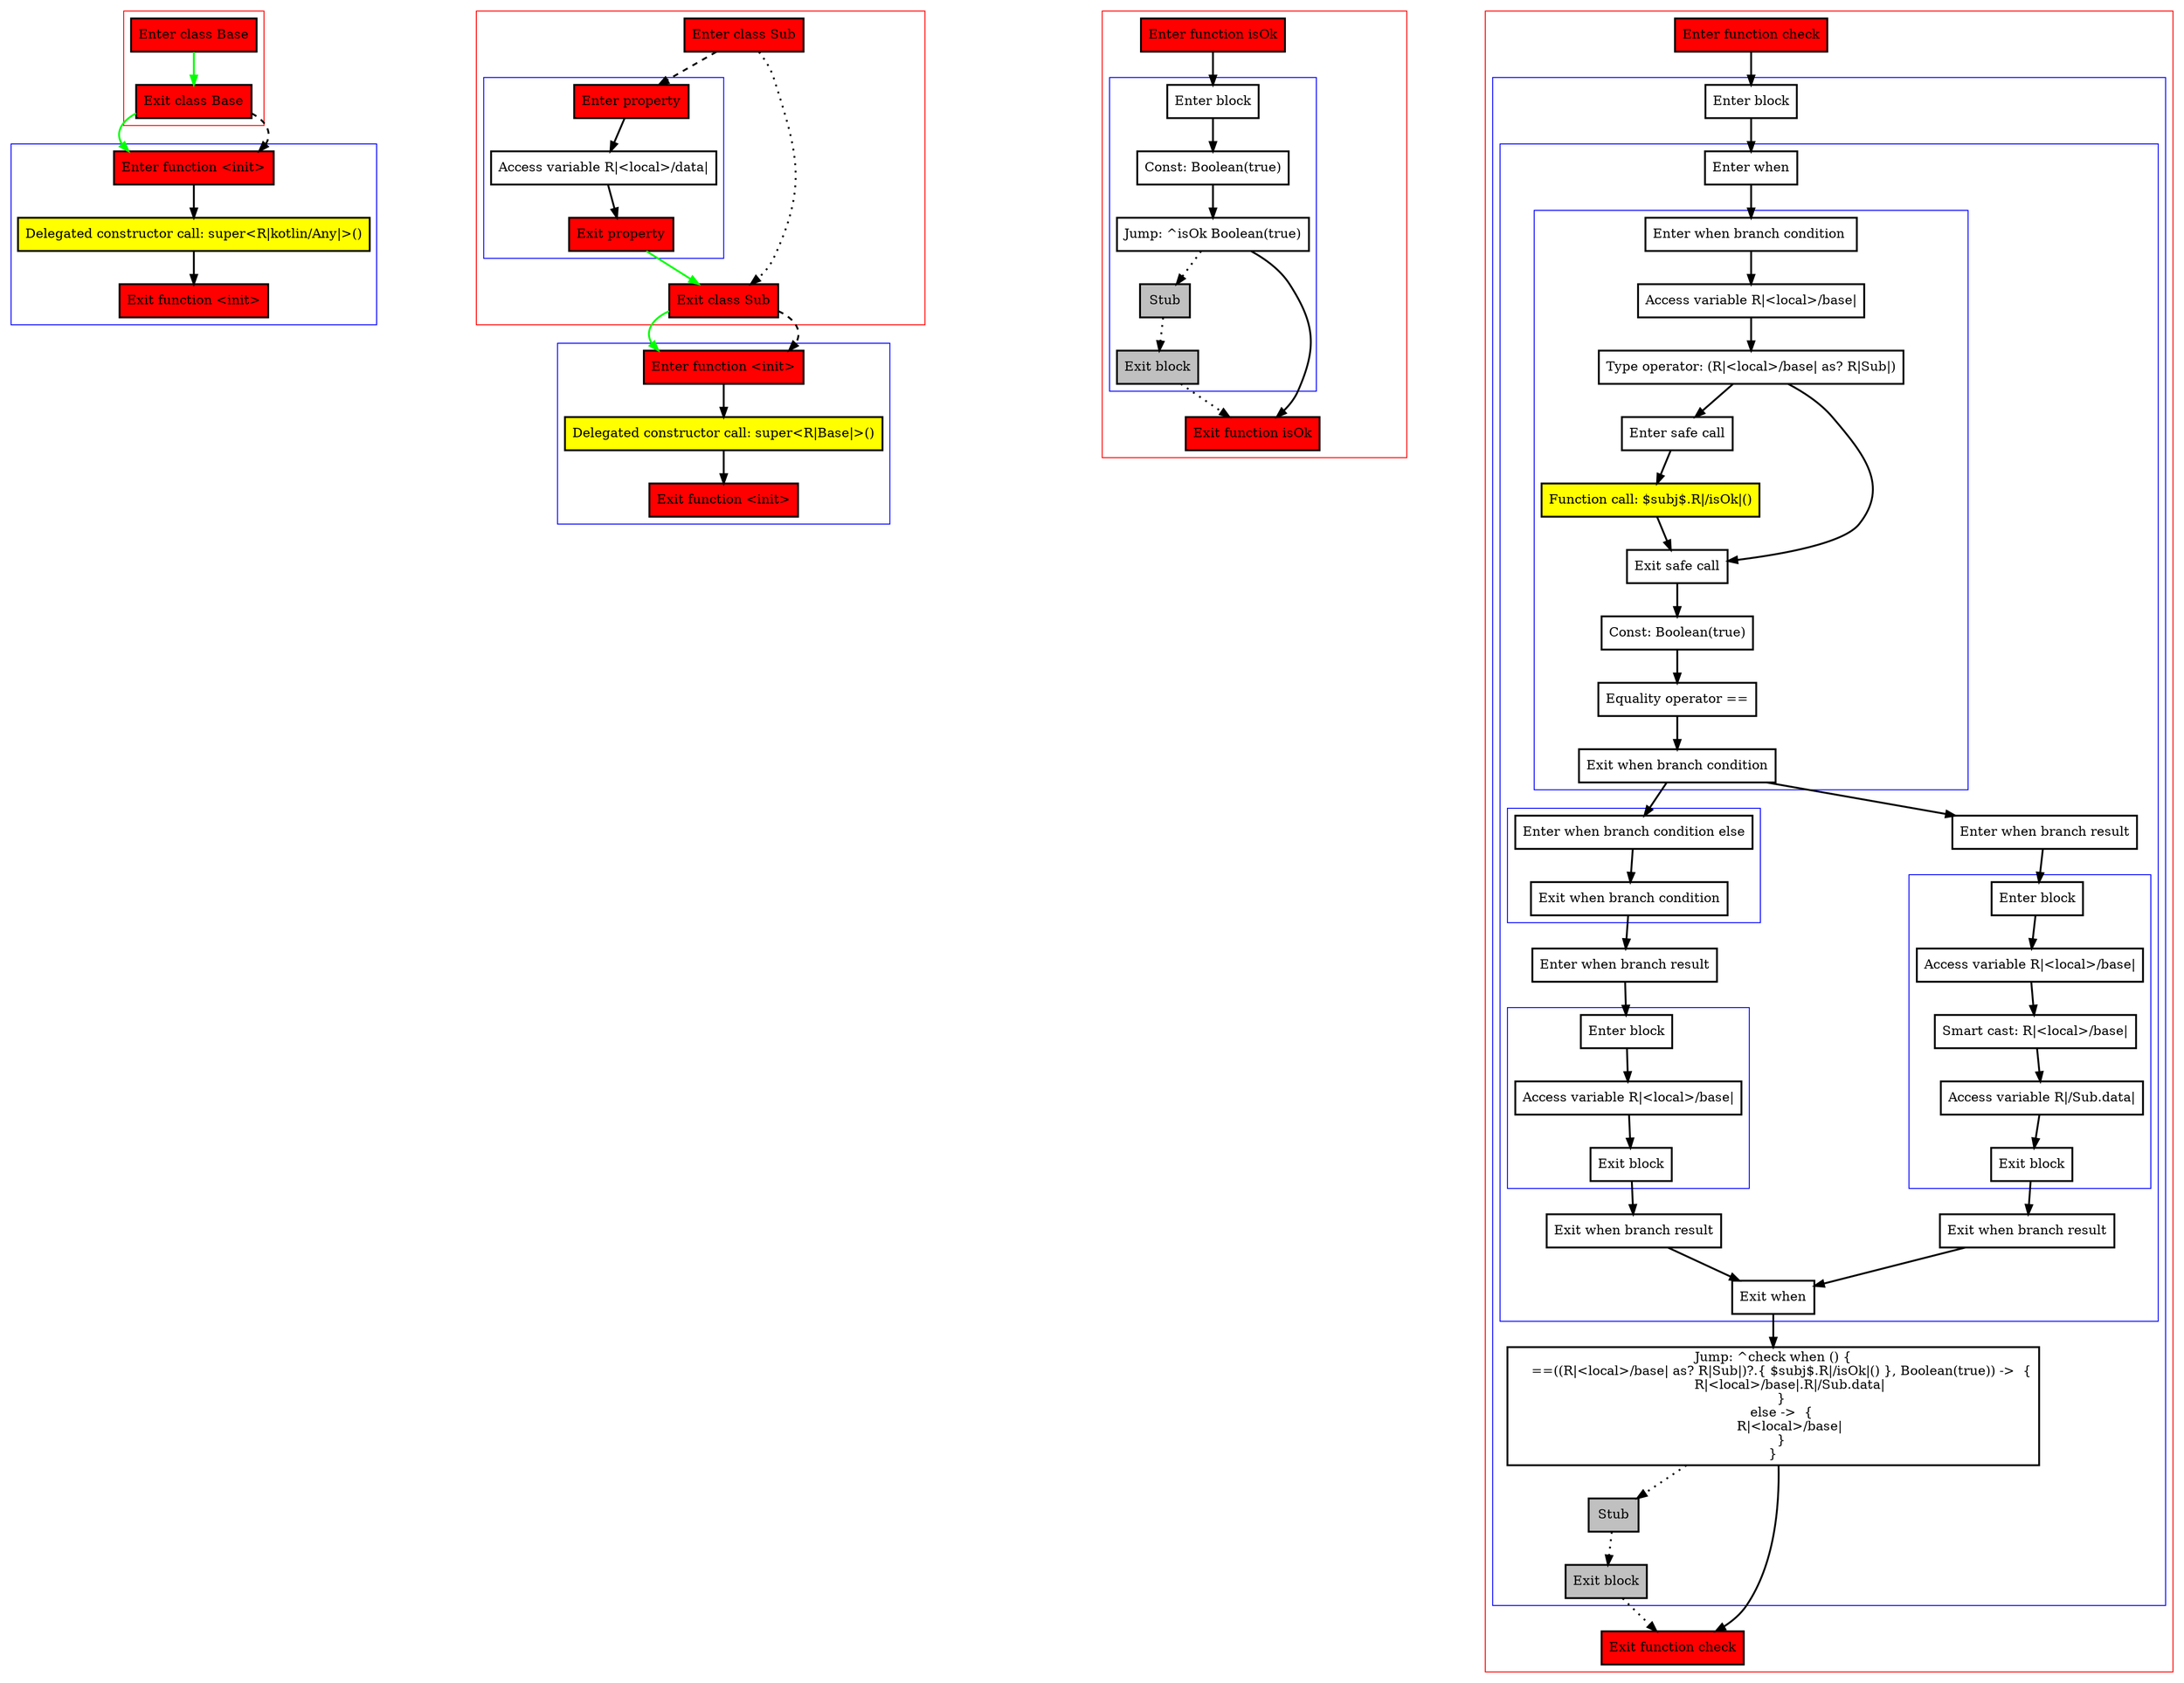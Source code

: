 digraph functionCallBound_kt {
    graph [nodesep=3]
    node [shape=box penwidth=2]
    edge [penwidth=2]

    subgraph cluster_0 {
        color=red
        0 [label="Enter class Base" style="filled" fillcolor=red];
        1 [label="Exit class Base" style="filled" fillcolor=red];
    }
    subgraph cluster_1 {
        color=blue
        2 [label="Enter function <init>" style="filled" fillcolor=red];
        3 [label="Delegated constructor call: super<R|kotlin/Any|>()" style="filled" fillcolor=yellow];
        4 [label="Exit function <init>" style="filled" fillcolor=red];
    }
    0 -> {1} [color=green];
    1 -> {2} [color=green];
    1 -> {2} [style=dashed];
    2 -> {3};
    3 -> {4};

    subgraph cluster_2 {
        color=red
        5 [label="Enter class Sub" style="filled" fillcolor=red];
        subgraph cluster_3 {
            color=blue
            6 [label="Enter property" style="filled" fillcolor=red];
            7 [label="Access variable R|<local>/data|"];
            8 [label="Exit property" style="filled" fillcolor=red];
        }
        9 [label="Exit class Sub" style="filled" fillcolor=red];
    }
    subgraph cluster_4 {
        color=blue
        10 [label="Enter function <init>" style="filled" fillcolor=red];
        11 [label="Delegated constructor call: super<R|Base|>()" style="filled" fillcolor=yellow];
        12 [label="Exit function <init>" style="filled" fillcolor=red];
    }
    5 -> {9} [style=dotted];
    5 -> {6} [style=dashed];
    6 -> {7};
    7 -> {8};
    8 -> {9} [color=green];
    9 -> {10} [color=green];
    9 -> {10} [style=dashed];
    10 -> {11};
    11 -> {12};

    subgraph cluster_5 {
        color=red
        13 [label="Enter function isOk" style="filled" fillcolor=red];
        subgraph cluster_6 {
            color=blue
            14 [label="Enter block"];
            15 [label="Const: Boolean(true)"];
            16 [label="Jump: ^isOk Boolean(true)"];
            17 [label="Stub" style="filled" fillcolor=gray];
            18 [label="Exit block" style="filled" fillcolor=gray];
        }
        19 [label="Exit function isOk" style="filled" fillcolor=red];
    }
    13 -> {14};
    14 -> {15};
    15 -> {16};
    16 -> {19};
    16 -> {17} [style=dotted];
    17 -> {18} [style=dotted];
    18 -> {19} [style=dotted];

    subgraph cluster_7 {
        color=red
        20 [label="Enter function check" style="filled" fillcolor=red];
        subgraph cluster_8 {
            color=blue
            21 [label="Enter block"];
            subgraph cluster_9 {
                color=blue
                22 [label="Enter when"];
                subgraph cluster_10 {
                    color=blue
                    23 [label="Enter when branch condition "];
                    24 [label="Access variable R|<local>/base|"];
                    25 [label="Type operator: (R|<local>/base| as? R|Sub|)"];
                    26 [label="Enter safe call"];
                    27 [label="Function call: $subj$.R|/isOk|()" style="filled" fillcolor=yellow];
                    28 [label="Exit safe call"];
                    29 [label="Const: Boolean(true)"];
                    30 [label="Equality operator =="];
                    31 [label="Exit when branch condition"];
                }
                subgraph cluster_11 {
                    color=blue
                    32 [label="Enter when branch condition else"];
                    33 [label="Exit when branch condition"];
                }
                34 [label="Enter when branch result"];
                subgraph cluster_12 {
                    color=blue
                    35 [label="Enter block"];
                    36 [label="Access variable R|<local>/base|"];
                    37 [label="Exit block"];
                }
                38 [label="Exit when branch result"];
                39 [label="Enter when branch result"];
                subgraph cluster_13 {
                    color=blue
                    40 [label="Enter block"];
                    41 [label="Access variable R|<local>/base|"];
                    42 [label="Smart cast: R|<local>/base|"];
                    43 [label="Access variable R|/Sub.data|"];
                    44 [label="Exit block"];
                }
                45 [label="Exit when branch result"];
                46 [label="Exit when"];
            }
            47 [label="Jump: ^check when () {
    ==((R|<local>/base| as? R|Sub|)?.{ $subj$.R|/isOk|() }, Boolean(true)) ->  {
        R|<local>/base|.R|/Sub.data|
    }
    else ->  {
        R|<local>/base|
    }
}
"];
            48 [label="Stub" style="filled" fillcolor=gray];
            49 [label="Exit block" style="filled" fillcolor=gray];
        }
        50 [label="Exit function check" style="filled" fillcolor=red];
    }
    20 -> {21};
    21 -> {22};
    22 -> {23};
    23 -> {24};
    24 -> {25};
    25 -> {26 28};
    26 -> {27};
    27 -> {28};
    28 -> {29};
    29 -> {30};
    30 -> {31};
    31 -> {32 39};
    32 -> {33};
    33 -> {34};
    34 -> {35};
    35 -> {36};
    36 -> {37};
    37 -> {38};
    38 -> {46};
    39 -> {40};
    40 -> {41};
    41 -> {42};
    42 -> {43};
    43 -> {44};
    44 -> {45};
    45 -> {46};
    46 -> {47};
    47 -> {50};
    47 -> {48} [style=dotted];
    48 -> {49} [style=dotted];
    49 -> {50} [style=dotted];

}
